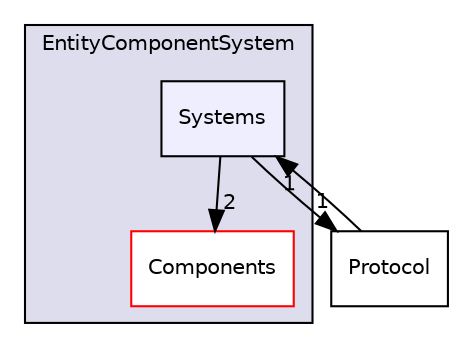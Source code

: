digraph "Flakkari/Engine/EntityComponentSystem/Systems" {
  compound=true
  node [ fontsize="10", fontname="Helvetica"];
  edge [ labelfontsize="10", labelfontname="Helvetica"];
  subgraph clusterdir_a60a0a50912261337a6df9770eafa8d1 {
    graph [ bgcolor="#ddddee", pencolor="black", label="EntityComponentSystem" fontname="Helvetica", fontsize="10", URL="dir_a60a0a50912261337a6df9770eafa8d1.html"]
  dir_6b151d91432e5e3a835f5b0d29761f9f [shape=box label="Components" fillcolor="white" style="filled" color="red" URL="dir_6b151d91432e5e3a835f5b0d29761f9f.html"];
  dir_cc6d98a17b49648a94b8f9291bc1f318 [shape=box, label="Systems", style="filled", fillcolor="#eeeeff", pencolor="black", URL="dir_cc6d98a17b49648a94b8f9291bc1f318.html"];
  }
  dir_c5bb1fc07982e0126fd8087c13a737b0 [shape=box label="Protocol" URL="dir_c5bb1fc07982e0126fd8087c13a737b0.html"];
  dir_c5bb1fc07982e0126fd8087c13a737b0->dir_cc6d98a17b49648a94b8f9291bc1f318 [headlabel="1", labeldistance=1.5 headhref="dir_000011_000007.html"];
  dir_cc6d98a17b49648a94b8f9291bc1f318->dir_6b151d91432e5e3a835f5b0d29761f9f [headlabel="2", labeldistance=1.5 headhref="dir_000007_000004.html"];
  dir_cc6d98a17b49648a94b8f9291bc1f318->dir_c5bb1fc07982e0126fd8087c13a737b0 [headlabel="1", labeldistance=1.5 headhref="dir_000007_000011.html"];
}
